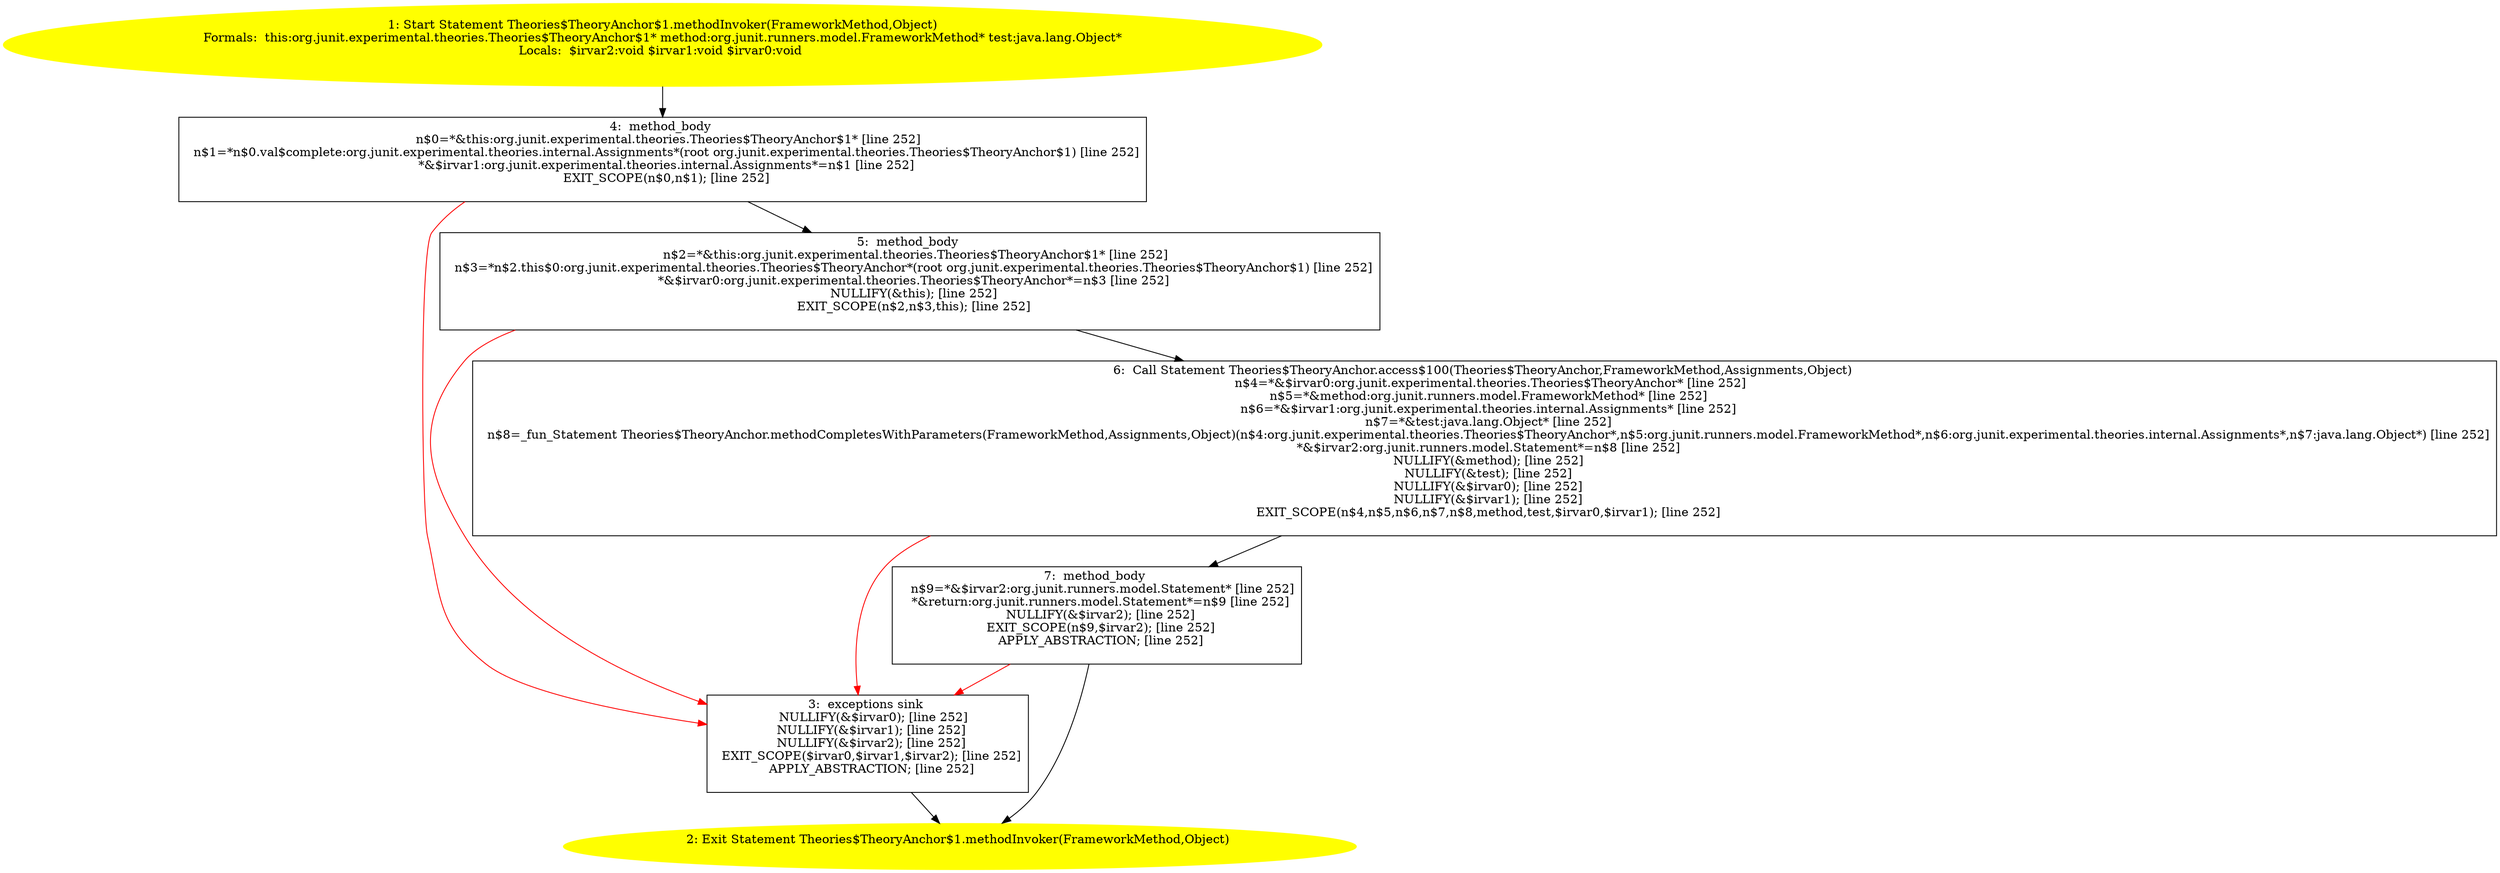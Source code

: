 /* @generated */
digraph cfg {
"org.junit.experimental.theories.Theories$TheoryAnchor$1.methodInvoker(org.junit.runners.model.Framew.25dd9ffd316ae9835cd1e0955c61b308_1" [label="1: Start Statement Theories$TheoryAnchor$1.methodInvoker(FrameworkMethod,Object)\nFormals:  this:org.junit.experimental.theories.Theories$TheoryAnchor$1* method:org.junit.runners.model.FrameworkMethod* test:java.lang.Object*\nLocals:  $irvar2:void $irvar1:void $irvar0:void \n  " color=yellow style=filled]
	

	 "org.junit.experimental.theories.Theories$TheoryAnchor$1.methodInvoker(org.junit.runners.model.Framew.25dd9ffd316ae9835cd1e0955c61b308_1" -> "org.junit.experimental.theories.Theories$TheoryAnchor$1.methodInvoker(org.junit.runners.model.Framew.25dd9ffd316ae9835cd1e0955c61b308_4" ;
"org.junit.experimental.theories.Theories$TheoryAnchor$1.methodInvoker(org.junit.runners.model.Framew.25dd9ffd316ae9835cd1e0955c61b308_2" [label="2: Exit Statement Theories$TheoryAnchor$1.methodInvoker(FrameworkMethod,Object) \n  " color=yellow style=filled]
	

"org.junit.experimental.theories.Theories$TheoryAnchor$1.methodInvoker(org.junit.runners.model.Framew.25dd9ffd316ae9835cd1e0955c61b308_3" [label="3:  exceptions sink \n   NULLIFY(&$irvar0); [line 252]\n  NULLIFY(&$irvar1); [line 252]\n  NULLIFY(&$irvar2); [line 252]\n  EXIT_SCOPE($irvar0,$irvar1,$irvar2); [line 252]\n  APPLY_ABSTRACTION; [line 252]\n " shape="box"]
	

	 "org.junit.experimental.theories.Theories$TheoryAnchor$1.methodInvoker(org.junit.runners.model.Framew.25dd9ffd316ae9835cd1e0955c61b308_3" -> "org.junit.experimental.theories.Theories$TheoryAnchor$1.methodInvoker(org.junit.runners.model.Framew.25dd9ffd316ae9835cd1e0955c61b308_2" ;
"org.junit.experimental.theories.Theories$TheoryAnchor$1.methodInvoker(org.junit.runners.model.Framew.25dd9ffd316ae9835cd1e0955c61b308_4" [label="4:  method_body \n   n$0=*&this:org.junit.experimental.theories.Theories$TheoryAnchor$1* [line 252]\n  n$1=*n$0.val$complete:org.junit.experimental.theories.internal.Assignments*(root org.junit.experimental.theories.Theories$TheoryAnchor$1) [line 252]\n  *&$irvar1:org.junit.experimental.theories.internal.Assignments*=n$1 [line 252]\n  EXIT_SCOPE(n$0,n$1); [line 252]\n " shape="box"]
	

	 "org.junit.experimental.theories.Theories$TheoryAnchor$1.methodInvoker(org.junit.runners.model.Framew.25dd9ffd316ae9835cd1e0955c61b308_4" -> "org.junit.experimental.theories.Theories$TheoryAnchor$1.methodInvoker(org.junit.runners.model.Framew.25dd9ffd316ae9835cd1e0955c61b308_5" ;
	 "org.junit.experimental.theories.Theories$TheoryAnchor$1.methodInvoker(org.junit.runners.model.Framew.25dd9ffd316ae9835cd1e0955c61b308_4" -> "org.junit.experimental.theories.Theories$TheoryAnchor$1.methodInvoker(org.junit.runners.model.Framew.25dd9ffd316ae9835cd1e0955c61b308_3" [color="red" ];
"org.junit.experimental.theories.Theories$TheoryAnchor$1.methodInvoker(org.junit.runners.model.Framew.25dd9ffd316ae9835cd1e0955c61b308_5" [label="5:  method_body \n   n$2=*&this:org.junit.experimental.theories.Theories$TheoryAnchor$1* [line 252]\n  n$3=*n$2.this$0:org.junit.experimental.theories.Theories$TheoryAnchor*(root org.junit.experimental.theories.Theories$TheoryAnchor$1) [line 252]\n  *&$irvar0:org.junit.experimental.theories.Theories$TheoryAnchor*=n$3 [line 252]\n  NULLIFY(&this); [line 252]\n  EXIT_SCOPE(n$2,n$3,this); [line 252]\n " shape="box"]
	

	 "org.junit.experimental.theories.Theories$TheoryAnchor$1.methodInvoker(org.junit.runners.model.Framew.25dd9ffd316ae9835cd1e0955c61b308_5" -> "org.junit.experimental.theories.Theories$TheoryAnchor$1.methodInvoker(org.junit.runners.model.Framew.25dd9ffd316ae9835cd1e0955c61b308_6" ;
	 "org.junit.experimental.theories.Theories$TheoryAnchor$1.methodInvoker(org.junit.runners.model.Framew.25dd9ffd316ae9835cd1e0955c61b308_5" -> "org.junit.experimental.theories.Theories$TheoryAnchor$1.methodInvoker(org.junit.runners.model.Framew.25dd9ffd316ae9835cd1e0955c61b308_3" [color="red" ];
"org.junit.experimental.theories.Theories$TheoryAnchor$1.methodInvoker(org.junit.runners.model.Framew.25dd9ffd316ae9835cd1e0955c61b308_6" [label="6:  Call Statement Theories$TheoryAnchor.access$100(Theories$TheoryAnchor,FrameworkMethod,Assignments,Object) \n   n$4=*&$irvar0:org.junit.experimental.theories.Theories$TheoryAnchor* [line 252]\n  n$5=*&method:org.junit.runners.model.FrameworkMethod* [line 252]\n  n$6=*&$irvar1:org.junit.experimental.theories.internal.Assignments* [line 252]\n  n$7=*&test:java.lang.Object* [line 252]\n  n$8=_fun_Statement Theories$TheoryAnchor.methodCompletesWithParameters(FrameworkMethod,Assignments,Object)(n$4:org.junit.experimental.theories.Theories$TheoryAnchor*,n$5:org.junit.runners.model.FrameworkMethod*,n$6:org.junit.experimental.theories.internal.Assignments*,n$7:java.lang.Object*) [line 252]\n  *&$irvar2:org.junit.runners.model.Statement*=n$8 [line 252]\n  NULLIFY(&method); [line 252]\n  NULLIFY(&test); [line 252]\n  NULLIFY(&$irvar0); [line 252]\n  NULLIFY(&$irvar1); [line 252]\n  EXIT_SCOPE(n$4,n$5,n$6,n$7,n$8,method,test,$irvar0,$irvar1); [line 252]\n " shape="box"]
	

	 "org.junit.experimental.theories.Theories$TheoryAnchor$1.methodInvoker(org.junit.runners.model.Framew.25dd9ffd316ae9835cd1e0955c61b308_6" -> "org.junit.experimental.theories.Theories$TheoryAnchor$1.methodInvoker(org.junit.runners.model.Framew.25dd9ffd316ae9835cd1e0955c61b308_7" ;
	 "org.junit.experimental.theories.Theories$TheoryAnchor$1.methodInvoker(org.junit.runners.model.Framew.25dd9ffd316ae9835cd1e0955c61b308_6" -> "org.junit.experimental.theories.Theories$TheoryAnchor$1.methodInvoker(org.junit.runners.model.Framew.25dd9ffd316ae9835cd1e0955c61b308_3" [color="red" ];
"org.junit.experimental.theories.Theories$TheoryAnchor$1.methodInvoker(org.junit.runners.model.Framew.25dd9ffd316ae9835cd1e0955c61b308_7" [label="7:  method_body \n   n$9=*&$irvar2:org.junit.runners.model.Statement* [line 252]\n  *&return:org.junit.runners.model.Statement*=n$9 [line 252]\n  NULLIFY(&$irvar2); [line 252]\n  EXIT_SCOPE(n$9,$irvar2); [line 252]\n  APPLY_ABSTRACTION; [line 252]\n " shape="box"]
	

	 "org.junit.experimental.theories.Theories$TheoryAnchor$1.methodInvoker(org.junit.runners.model.Framew.25dd9ffd316ae9835cd1e0955c61b308_7" -> "org.junit.experimental.theories.Theories$TheoryAnchor$1.methodInvoker(org.junit.runners.model.Framew.25dd9ffd316ae9835cd1e0955c61b308_2" ;
	 "org.junit.experimental.theories.Theories$TheoryAnchor$1.methodInvoker(org.junit.runners.model.Framew.25dd9ffd316ae9835cd1e0955c61b308_7" -> "org.junit.experimental.theories.Theories$TheoryAnchor$1.methodInvoker(org.junit.runners.model.Framew.25dd9ffd316ae9835cd1e0955c61b308_3" [color="red" ];
}
